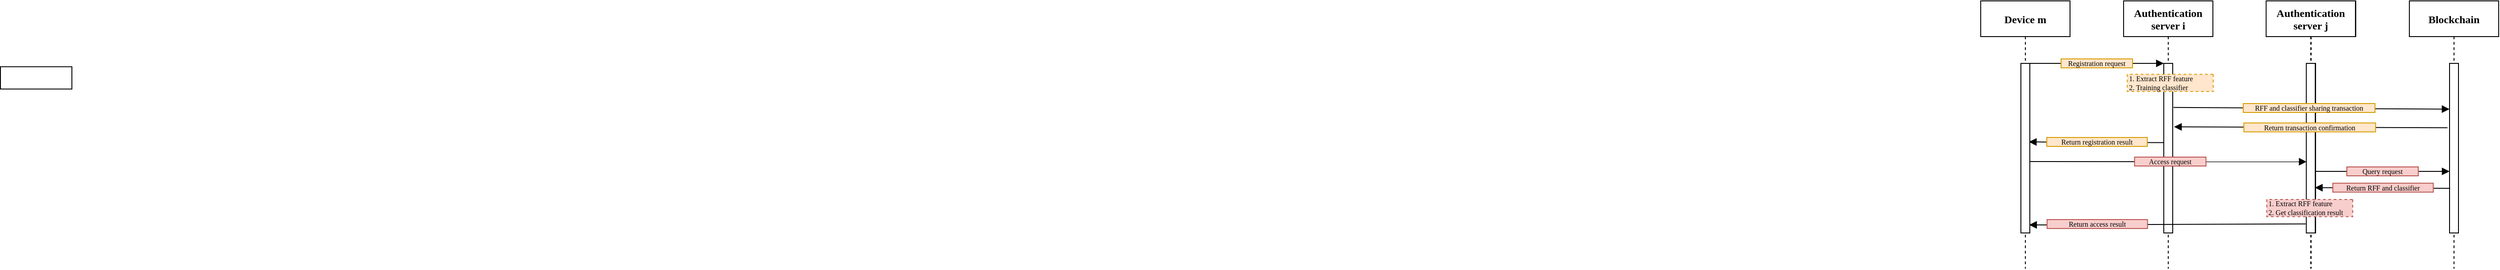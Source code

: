 <mxfile version="20.2.3" type="github">
  <diagram id="kgpKYQtTHZ0yAKxKKP6v" name="Page-1">
    <mxGraphModel dx="3498" dy="508" grid="1" gridSize="10" guides="1" tooltips="1" connect="1" arrows="1" fold="1" page="1" pageScale="1" pageWidth="850" pageHeight="1100" math="0" shadow="0">
      <root>
        <mxCell id="0" />
        <mxCell id="1" parent="0" />
        <mxCell id="3nuBFxr9cyL0pnOWT2aG-1" value="Device m" style="shape=umlLifeline;perimeter=lifelinePerimeter;container=1;collapsible=0;recursiveResize=0;rounded=0;shadow=0;strokeWidth=1;fontFamily=Times New Roman;fontStyle=1" parent="1" vertex="1">
          <mxGeometry x="160" y="80" width="100" height="300" as="geometry" />
        </mxCell>
        <mxCell id="3nuBFxr9cyL0pnOWT2aG-2" value="" style="points=[];perimeter=orthogonalPerimeter;rounded=0;shadow=0;strokeWidth=1;" parent="3nuBFxr9cyL0pnOWT2aG-1" vertex="1">
          <mxGeometry x="45" y="70" width="10" height="190" as="geometry" />
        </mxCell>
        <mxCell id="3nuBFxr9cyL0pnOWT2aG-5" value="Authentication &#xa;server i" style="shape=umlLifeline;perimeter=lifelinePerimeter;container=1;collapsible=0;recursiveResize=0;rounded=0;shadow=0;strokeWidth=1;fontStyle=1;fontFamily=Times New Roman;" parent="1" vertex="1">
          <mxGeometry x="320" y="80" width="100" height="300" as="geometry" />
        </mxCell>
        <mxCell id="3nuBFxr9cyL0pnOWT2aG-6" value="" style="points=[];perimeter=orthogonalPerimeter;rounded=0;shadow=0;strokeWidth=1;" parent="3nuBFxr9cyL0pnOWT2aG-5" vertex="1">
          <mxGeometry x="45" y="70" width="10" height="190" as="geometry" />
        </mxCell>
        <mxCell id="D1W9RPqVoIaySip7h15J-24" value="" style="verticalAlign=bottom;endArrow=block;shadow=0;strokeWidth=1;entryX=-0.01;entryY=0.501;entryDx=0;entryDy=0;entryPerimeter=0;" edge="1" parent="3nuBFxr9cyL0pnOWT2aG-5">
          <mxGeometry relative="1" as="geometry">
            <mxPoint x="-104.75" y="180.0" as="sourcePoint" />
            <mxPoint x="204.9" y="180.19" as="targetPoint" />
          </mxGeometry>
        </mxCell>
        <mxCell id="D1W9RPqVoIaySip7h15J-25" value="Access request" style="points=[];perimeter=orthogonalPerimeter;rounded=0;shadow=0;strokeWidth=1;rotation=90;horizontal=0;fontSize=8;fontFamily=Times New Roman;fillColor=#f8cecc;strokeColor=#b85450;" vertex="1" parent="3nuBFxr9cyL0pnOWT2aG-5">
          <mxGeometry x="47.25" y="140" width="10" height="80" as="geometry" />
        </mxCell>
        <mxCell id="D1W9RPqVoIaySip7h15J-69" value="1. Extract RFF feature&#xa;2. Training classifier" style="points=[];perimeter=orthogonalPerimeter;rounded=0;shadow=0;strokeWidth=1;rotation=90;horizontal=0;fontSize=8;align=left;dashed=1;fontFamily=Times New Roman;fillColor=#ffe6cc;strokeColor=#d79b00;" vertex="1" parent="3nuBFxr9cyL0pnOWT2aG-5">
          <mxGeometry x="42.57" y="43.75" width="19.37" height="96.25" as="geometry" />
        </mxCell>
        <mxCell id="3nuBFxr9cyL0pnOWT2aG-8" value="" style="verticalAlign=bottom;endArrow=block;entryX=0;entryY=0;shadow=0;strokeWidth=1;" parent="1" source="3nuBFxr9cyL0pnOWT2aG-2" target="3nuBFxr9cyL0pnOWT2aG-6" edge="1">
          <mxGeometry relative="1" as="geometry">
            <mxPoint x="275" y="160" as="sourcePoint" />
          </mxGeometry>
        </mxCell>
        <mxCell id="D1W9RPqVoIaySip7h15J-4" value="Authentication &#xa;server i" style="shape=umlLifeline;perimeter=lifelinePerimeter;container=1;collapsible=0;recursiveResize=0;rounded=0;shadow=0;strokeWidth=1;" vertex="1" parent="1">
          <mxGeometry x="480" y="80" width="100" height="300" as="geometry" />
        </mxCell>
        <mxCell id="D1W9RPqVoIaySip7h15J-5" value="" style="points=[];perimeter=orthogonalPerimeter;rounded=0;shadow=0;strokeWidth=1;" vertex="1" parent="D1W9RPqVoIaySip7h15J-4">
          <mxGeometry x="45" y="70" width="10" height="190" as="geometry" />
        </mxCell>
        <mxCell id="D1W9RPqVoIaySip7h15J-38" value="Authentication &#xa;server j" style="shape=umlLifeline;perimeter=lifelinePerimeter;container=1;collapsible=0;recursiveResize=0;rounded=0;shadow=0;strokeWidth=1;fontFamily=Times New Roman;fontStyle=1" vertex="1" parent="D1W9RPqVoIaySip7h15J-4">
          <mxGeometry x="-0.38" width="100" height="300" as="geometry" />
        </mxCell>
        <mxCell id="D1W9RPqVoIaySip7h15J-39" value="" style="points=[];perimeter=orthogonalPerimeter;rounded=0;shadow=0;strokeWidth=1;" vertex="1" parent="D1W9RPqVoIaySip7h15J-38">
          <mxGeometry x="45" y="70" width="10" height="190" as="geometry" />
        </mxCell>
        <mxCell id="D1W9RPqVoIaySip7h15J-40" value="" style="verticalAlign=bottom;endArrow=block;entryX=-0.295;entryY=0.107;shadow=0;strokeWidth=1;entryDx=0;entryDy=0;entryPerimeter=0;exitX=1.086;exitY=0.102;exitDx=0;exitDy=0;exitPerimeter=0;" edge="1" parent="D1W9RPqVoIaySip7h15J-38">
          <mxGeometry relative="1" as="geometry">
            <mxPoint x="203.1" y="142.08" as="sourcePoint" />
            <mxPoint x="-103.09" y="141.13" as="targetPoint" />
          </mxGeometry>
        </mxCell>
        <mxCell id="D1W9RPqVoIaySip7h15J-41" value="Return transaction confirmation" style="points=[];perimeter=orthogonalPerimeter;rounded=0;shadow=0;strokeWidth=1;rotation=90;horizontal=0;fontSize=8;fontFamily=Times New Roman;fillColor=#ffe6cc;strokeColor=#d79b00;" vertex="1" parent="D1W9RPqVoIaySip7h15J-38">
          <mxGeometry x="43.8" y="68" width="10" height="147.5" as="geometry" />
        </mxCell>
        <mxCell id="D1W9RPqVoIaySip7h15J-70" value="1. Extract RFF feature&#xa;2. Get classification result" style="points=[];perimeter=orthogonalPerimeter;rounded=0;shadow=0;strokeWidth=1;rotation=90;horizontal=0;fontSize=8;align=left;dashed=1;fontFamily=Times New Roman;fillColor=#f8cecc;strokeColor=#b85450;" vertex="1" parent="D1W9RPqVoIaySip7h15J-38">
          <mxGeometry x="39.12" y="184" width="19.37" height="96.25" as="geometry" />
        </mxCell>
        <mxCell id="D1W9RPqVoIaySip7h15J-6" value="Blockchain" style="shape=umlLifeline;perimeter=lifelinePerimeter;container=1;collapsible=0;recursiveResize=0;rounded=0;shadow=0;strokeWidth=1;fontStyle=1;fontFamily=Times New Roman;" vertex="1" parent="1">
          <mxGeometry x="640" y="80" width="100" height="300" as="geometry" />
        </mxCell>
        <mxCell id="D1W9RPqVoIaySip7h15J-7" value="" style="points=[];perimeter=orthogonalPerimeter;rounded=0;shadow=0;strokeWidth=1;" vertex="1" parent="D1W9RPqVoIaySip7h15J-6">
          <mxGeometry x="45" y="70" width="10" height="190" as="geometry" />
        </mxCell>
        <mxCell id="D1W9RPqVoIaySip7h15J-28" value="" style="verticalAlign=bottom;endArrow=block;entryX=0;entryY=0;shadow=0;strokeWidth=1;" edge="1" parent="D1W9RPqVoIaySip7h15J-6">
          <mxGeometry relative="1" as="geometry">
            <mxPoint x="-105" y="191.0" as="sourcePoint" />
            <mxPoint x="45" y="191.0" as="targetPoint" />
          </mxGeometry>
        </mxCell>
        <mxCell id="D1W9RPqVoIaySip7h15J-29" value="Query request" style="points=[];perimeter=orthogonalPerimeter;rounded=0;shadow=0;strokeWidth=1;rotation=90;horizontal=0;fontSize=8;fontFamily=Times New Roman;fillColor=#f8cecc;strokeColor=#b85450;" vertex="1" parent="D1W9RPqVoIaySip7h15J-6">
          <mxGeometry x="-35" y="151" width="10" height="80" as="geometry" />
        </mxCell>
        <mxCell id="D1W9RPqVoIaySip7h15J-30" value="" style="verticalAlign=bottom;endArrow=block;entryX=0;entryY=0;shadow=0;strokeWidth=1;exitX=0.038;exitY=0.32;exitDx=0;exitDy=0;exitPerimeter=0;" edge="1" parent="D1W9RPqVoIaySip7h15J-6">
          <mxGeometry relative="1" as="geometry">
            <mxPoint x="45.69" y="210.05" as="sourcePoint" />
            <mxPoint x="-105.69" y="209.25" as="targetPoint" />
          </mxGeometry>
        </mxCell>
        <mxCell id="D1W9RPqVoIaySip7h15J-31" value="Return RFF and classifier" style="points=[];perimeter=orthogonalPerimeter;rounded=0;shadow=0;strokeWidth=1;rotation=90;horizontal=0;fontSize=8;fontFamily=Times New Roman;fillColor=#f8cecc;strokeColor=#b85450;" vertex="1" parent="D1W9RPqVoIaySip7h15J-6">
          <mxGeometry x="-34.44" y="153" width="10" height="112.5" as="geometry" />
        </mxCell>
        <mxCell id="3nuBFxr9cyL0pnOWT2aG-4" value="Registration request" style="points=[];perimeter=orthogonalPerimeter;rounded=0;shadow=0;strokeWidth=1;rotation=90;horizontal=0;fontSize=8;fontFamily=Times New Roman;fillColor=#ffe6cc;strokeColor=#d79b00;" parent="1" vertex="1">
          <mxGeometry x="285" y="110" width="10" height="80" as="geometry" />
        </mxCell>
        <mxCell id="D1W9RPqVoIaySip7h15J-12" value="" style="verticalAlign=bottom;endArrow=block;entryX=-0.01;entryY=0.112;shadow=0;strokeWidth=1;entryDx=0;entryDy=0;entryPerimeter=0;exitX=1.086;exitY=0.102;exitDx=0;exitDy=0;exitPerimeter=0;" edge="1" parent="1">
          <mxGeometry relative="1" as="geometry">
            <mxPoint x="375.86" y="199.38" as="sourcePoint" />
            <mxPoint x="684.9" y="201.28" as="targetPoint" />
          </mxGeometry>
        </mxCell>
        <mxCell id="D1W9RPqVoIaySip7h15J-13" value="RFF and classifier sharing transaction" style="points=[];perimeter=orthogonalPerimeter;rounded=0;shadow=0;strokeWidth=1;rotation=90;horizontal=0;fontSize=8;fontFamily=Times New Roman;fillColor=#ffe6cc;strokeColor=#d79b00;" vertex="1" parent="1">
          <mxGeometry x="522.75" y="126.25" width="10" height="147.5" as="geometry" />
        </mxCell>
        <mxCell id="D1W9RPqVoIaySip7h15J-20" value="" style="verticalAlign=bottom;endArrow=block;entryX=0;entryY=0;shadow=0;strokeWidth=1;exitX=0.038;exitY=0.32;exitDx=0;exitDy=0;exitPerimeter=0;" edge="1" parent="1">
          <mxGeometry relative="1" as="geometry">
            <mxPoint x="365.38" y="238.8" as="sourcePoint" />
            <mxPoint x="214" y="238.0" as="targetPoint" />
          </mxGeometry>
        </mxCell>
        <mxCell id="D1W9RPqVoIaySip7h15J-21" value="Return registration result" style="points=[];perimeter=orthogonalPerimeter;rounded=0;shadow=0;strokeWidth=1;rotation=90;horizontal=0;fontSize=8;fontFamily=Times New Roman;fillColor=#ffe6cc;strokeColor=#d79b00;" vertex="1" parent="1">
          <mxGeometry x="285.25" y="181.75" width="10" height="112.5" as="geometry" />
        </mxCell>
        <mxCell id="D1W9RPqVoIaySip7h15J-32" value="" style="verticalAlign=bottom;endArrow=block;entryX=0;entryY=0;shadow=0;strokeWidth=1;exitX=-0.105;exitY=0.789;exitDx=0;exitDy=0;exitPerimeter=0;" edge="1" parent="1">
          <mxGeometry relative="1" as="geometry">
            <mxPoint x="523.95" y="329.91" as="sourcePoint" />
            <mxPoint x="214.31" y="331.0" as="targetPoint" />
          </mxGeometry>
        </mxCell>
        <mxCell id="D1W9RPqVoIaySip7h15J-33" value="Return access result" style="points=[];perimeter=orthogonalPerimeter;rounded=0;shadow=0;strokeWidth=1;rotation=90;horizontal=0;fontSize=8;fontFamily=Times New Roman;fillColor=#f8cecc;strokeColor=#b85450;" vertex="1" parent="1">
          <mxGeometry x="285.56" y="273.75" width="10" height="112.5" as="geometry" />
        </mxCell>
        <mxCell id="D1W9RPqVoIaySip7h15J-68" value="" style="points=[];perimeter=orthogonalPerimeter;rounded=0;shadow=0;strokeWidth=1;rotation=90;horizontal=0;fontSize=8;" vertex="1" parent="1">
          <mxGeometry x="-2030" y="126.25" width="25" height="80" as="geometry" />
        </mxCell>
      </root>
    </mxGraphModel>
  </diagram>
</mxfile>
